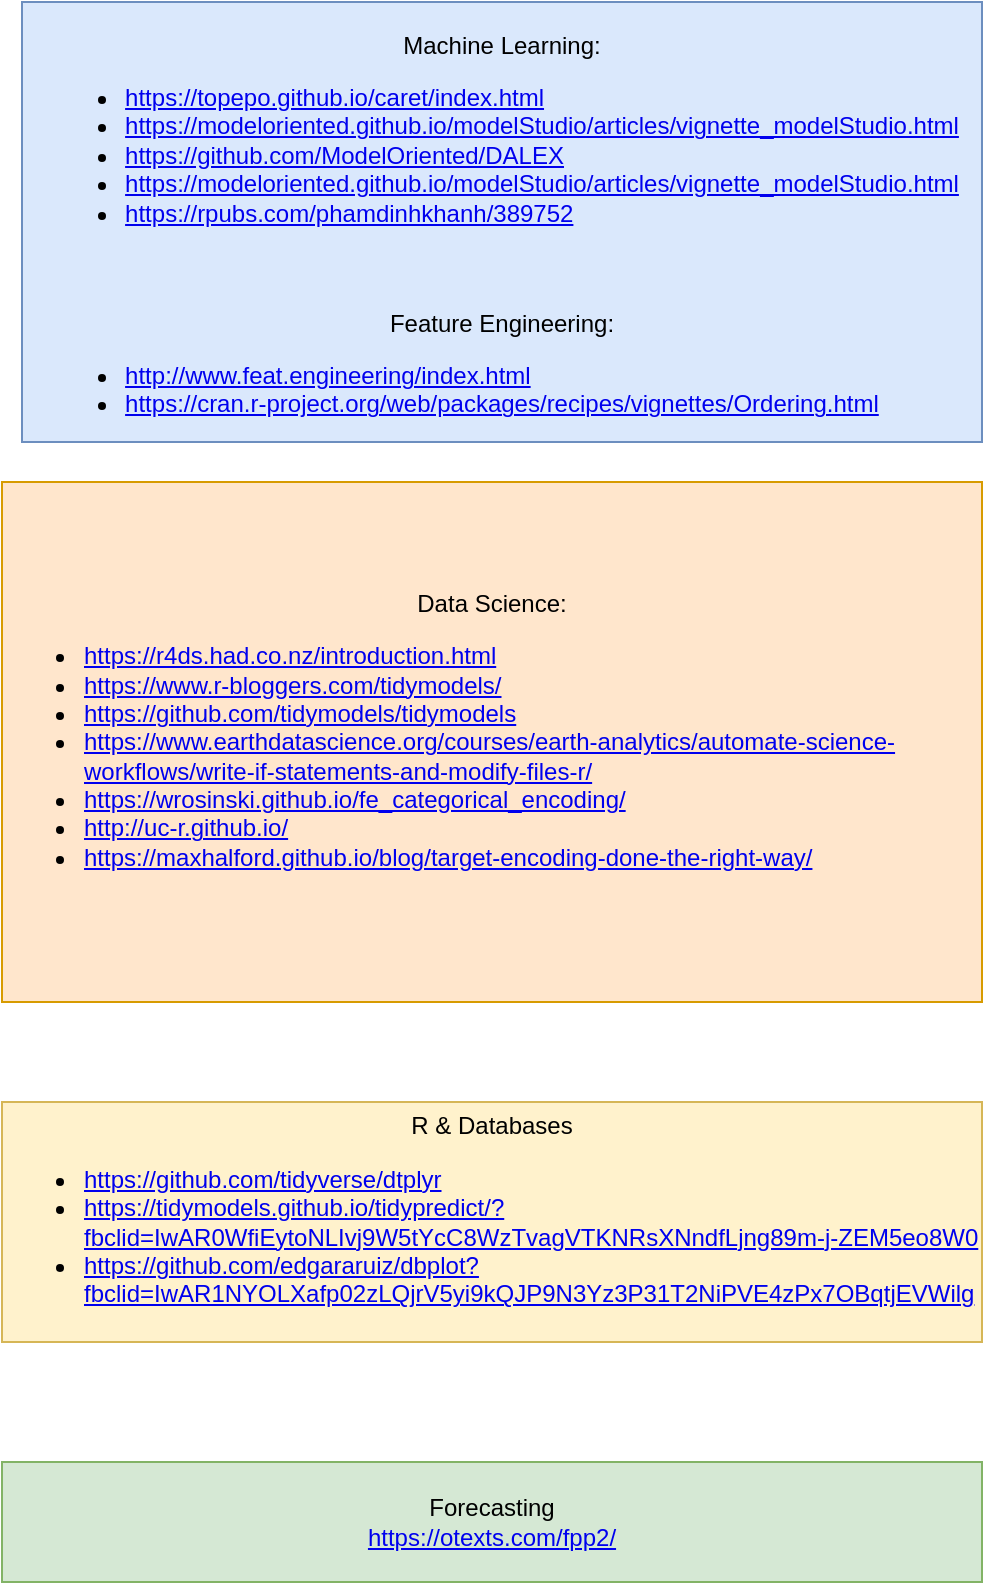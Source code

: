 <mxfile version="12.6.5" type="device"><diagram id="dTwFhnVoqOpaytLfwa5T" name="Page-1"><mxGraphModel dx="1038" dy="548" grid="1" gridSize="10" guides="1" tooltips="1" connect="1" arrows="1" fold="1" page="1" pageScale="1" pageWidth="827" pageHeight="1169" math="0" shadow="0"><root><mxCell id="0"/><mxCell id="1" parent="0"/><mxCell id="CFhm9XKKUBQ8RBJj7GYQ-1" value="&lt;br&gt;Machine Learning:&lt;br&gt;&lt;div style=&quot;text-align: left&quot;&gt;&lt;ul&gt;&lt;li&gt;&lt;a href=&quot;https://topepo.github.io/caret/index.html&quot;&gt;https://topepo.github.io/caret/index.html&lt;/a&gt;&lt;/li&gt;&lt;li&gt;&lt;a href=&quot;https://modeloriented.github.io/modelStudio/articles/vignette_modelStudio.html&quot;&gt;https://modeloriented.github.io/modelStudio/articles/vignette_modelStudio.html&lt;/a&gt;&lt;/li&gt;&lt;li&gt;&lt;a href=&quot;https://github.com/ModelOriented/DALEX&quot;&gt;https://github.com/ModelOriented/DALEX&lt;/a&gt;&lt;/li&gt;&lt;li&gt;&lt;a href=&quot;https://modeloriented.github.io/modelStudio/articles/vignette_modelStudio.html&quot;&gt;https://modeloriented.github.io/modelStudio/articles/vignette_modelStudio.html&lt;/a&gt;&lt;/li&gt;&lt;li&gt;&lt;a href=&quot;https://rpubs.com/phamdinhkhanh/389752&quot;&gt;https://rpubs.com/phamdinhkhanh/389752&lt;/a&gt;&lt;/li&gt;&lt;/ul&gt;&lt;/div&gt;&lt;br&gt;&lt;br&gt;Feature Engineering:&lt;br&gt;&lt;ul&gt;&lt;li style=&quot;text-align: left&quot;&gt;&lt;a href=&quot;http://www.feat.engineering/index.html&quot;&gt;http://www.feat.engineering/index.html&lt;/a&gt;&lt;/li&gt;&lt;li style=&quot;text-align: left&quot;&gt;&lt;a href=&quot;https://cran.r-project.org/web/packages/recipes/vignettes/Ordering.html&quot;&gt;https://cran.r-project.org/web/packages/recipes/vignettes/Ordering.html&lt;/a&gt;&lt;/li&gt;&lt;/ul&gt;" style="rounded=0;whiteSpace=wrap;html=1;fillColor=#dae8fc;strokeColor=#6c8ebf;" vertex="1" parent="1"><mxGeometry x="170" y="40" width="480" height="220" as="geometry"/></mxCell><mxCell id="CFhm9XKKUBQ8RBJj7GYQ-2" value="&lt;span style=&quot;white-space: normal&quot;&gt;R &amp;amp; Databases&lt;/span&gt;&lt;br style=&quot;white-space: normal&quot;&gt;&lt;div style=&quot;text-align: left&quot;&gt;&lt;ul&gt;&lt;li&gt;&lt;a href=&quot;https://github.com/tidyverse/dtplyr&quot;&gt;https://github.com/tidyverse/dtplyr&lt;/a&gt;&lt;/li&gt;&lt;li&gt;&lt;a href=&quot;https://tidymodels.github.io/tidypredict/?fbclid=IwAR0WfiEytoNLIvj9W5tYcC8WzTvagVTKNRsXNndfLjng89m-j-ZEM5eo8W0&quot;&gt;https://tidymodels.github.io/tidypredict/?fbclid=IwAR0WfiEytoNLIvj9W5tYcC8WzTvagVTKNRsXNndfLjng89m-j-ZEM5eo8W0&lt;/a&gt;&lt;/li&gt;&lt;li&gt;&lt;a href=&quot;https://github.com/edgararuiz/dbplot?fbclid=IwAR1NYOLXafp02zLQjrV5yi9kQJP9N3Yz3P31T2NiPVE4zPx7OBqtjEVWilg&quot;&gt;&lt;a href=&quot;https://github.com/edgararuiz/dbplot?fbclid=IwAR1NYOLXafp02zLQjrV5yi9kQJP9N3Yz3P31T2NiPVE4zPx7OBqtjEVWilg&quot;&gt;https://github.com/edgararuiz/dbplot?fbclid=IwAR1NYOLXafp02zLQjrV5yi9kQJP9N3Yz3P31T2NiPVE4zPx7OBqtjEVWilg&lt;/a&gt;&lt;/a&gt;&lt;/li&gt;&lt;/ul&gt;&lt;/div&gt;" style="rounded=0;whiteSpace=wrap;html=1;fillColor=#fff2cc;strokeColor=#d6b656;" vertex="1" parent="1"><mxGeometry x="160" y="590" width="490" height="120" as="geometry"/></mxCell><mxCell id="CFhm9XKKUBQ8RBJj7GYQ-3" value="&lt;span style=&quot;white-space: normal&quot;&gt;Data Science:&lt;/span&gt;&lt;br style=&quot;white-space: normal&quot;&gt;&lt;div style=&quot;text-align: left&quot;&gt;&lt;ul&gt;&lt;li&gt;&lt;a href=&quot;https://r4ds.had.co.nz/introduction.html&quot;&gt;https://r4ds.had.co.nz/introduction.html&lt;/a&gt;&lt;/li&gt;&lt;li&gt;&lt;a href=&quot;https://www.r-bloggers.com/tidymodels/&quot;&gt;https://www.r-bloggers.com/tidymodels/&lt;/a&gt;&lt;/li&gt;&lt;li&gt;&lt;a href=&quot;https://github.com/tidymodels/tidymodels&quot;&gt;https://github.com/tidymodels/tidymodels&lt;/a&gt;&lt;/li&gt;&lt;li&gt;&lt;a href=&quot;https://www.earthdatascience.org/courses/earth-analytics/automate-science-workflows/write-if-statements-and-modify-files-r/&quot;&gt;https://www.earthdatascience.org/courses/earth-analytics/automate-science-workflows/write-if-statements-and-modify-files-r/&lt;/a&gt;&lt;/li&gt;&lt;li&gt;&lt;a href=&quot;https://wrosinski.github.io/fe_categorical_encoding/&quot;&gt;https://wrosinski.github.io/fe_categorical_encoding/&lt;/a&gt;&lt;/li&gt;&lt;li&gt;&lt;a href=&quot;http://uc-r.github.io/&quot;&gt;http://uc-r.github.io/&lt;/a&gt;&lt;/li&gt;&lt;li&gt;&lt;a href=&quot;https://maxhalford.github.io/blog/target-encoding-done-the-right-way/&quot;&gt;&lt;a href=&quot;https://maxhalford.github.io/blog/target-encoding-done-the-right-way/&quot;&gt;https://maxhalford.github.io/blog/target-encoding-done-the-right-way/&lt;/a&gt;&lt;/a&gt;&lt;/li&gt;&lt;/ul&gt;&lt;/div&gt;" style="rounded=0;whiteSpace=wrap;html=1;fillColor=#ffe6cc;strokeColor=#d79b00;" vertex="1" parent="1"><mxGeometry x="160" y="280" width="490" height="260" as="geometry"/></mxCell><mxCell id="CFhm9XKKUBQ8RBJj7GYQ-4" value="Forecasting&lt;br&gt;&lt;a href=&quot;https://otexts.com/fpp2/&quot;&gt;https://otexts.com/fpp2/&lt;/a&gt;" style="rounded=0;whiteSpace=wrap;html=1;fillColor=#d5e8d4;strokeColor=#82b366;" vertex="1" parent="1"><mxGeometry x="160" y="770" width="490" height="60" as="geometry"/></mxCell></root></mxGraphModel></diagram></mxfile>